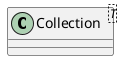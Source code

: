 {
  "sha1": "nu0sbo26ojy2mwmtyg6hx89przcwl3p",
  "insertion": {
    "when": "2024-06-04T17:28:39.037Z",
    "url": "https://forum.plantuml.net/12317/transparence-management-with-monochrome-reverse",
    "user": "plantuml@gmail.com"
  }
}
@startuml
'skinparam monochrome reverse
skinparam backgroundcolor transparent
class Collection<T>

@enduml
